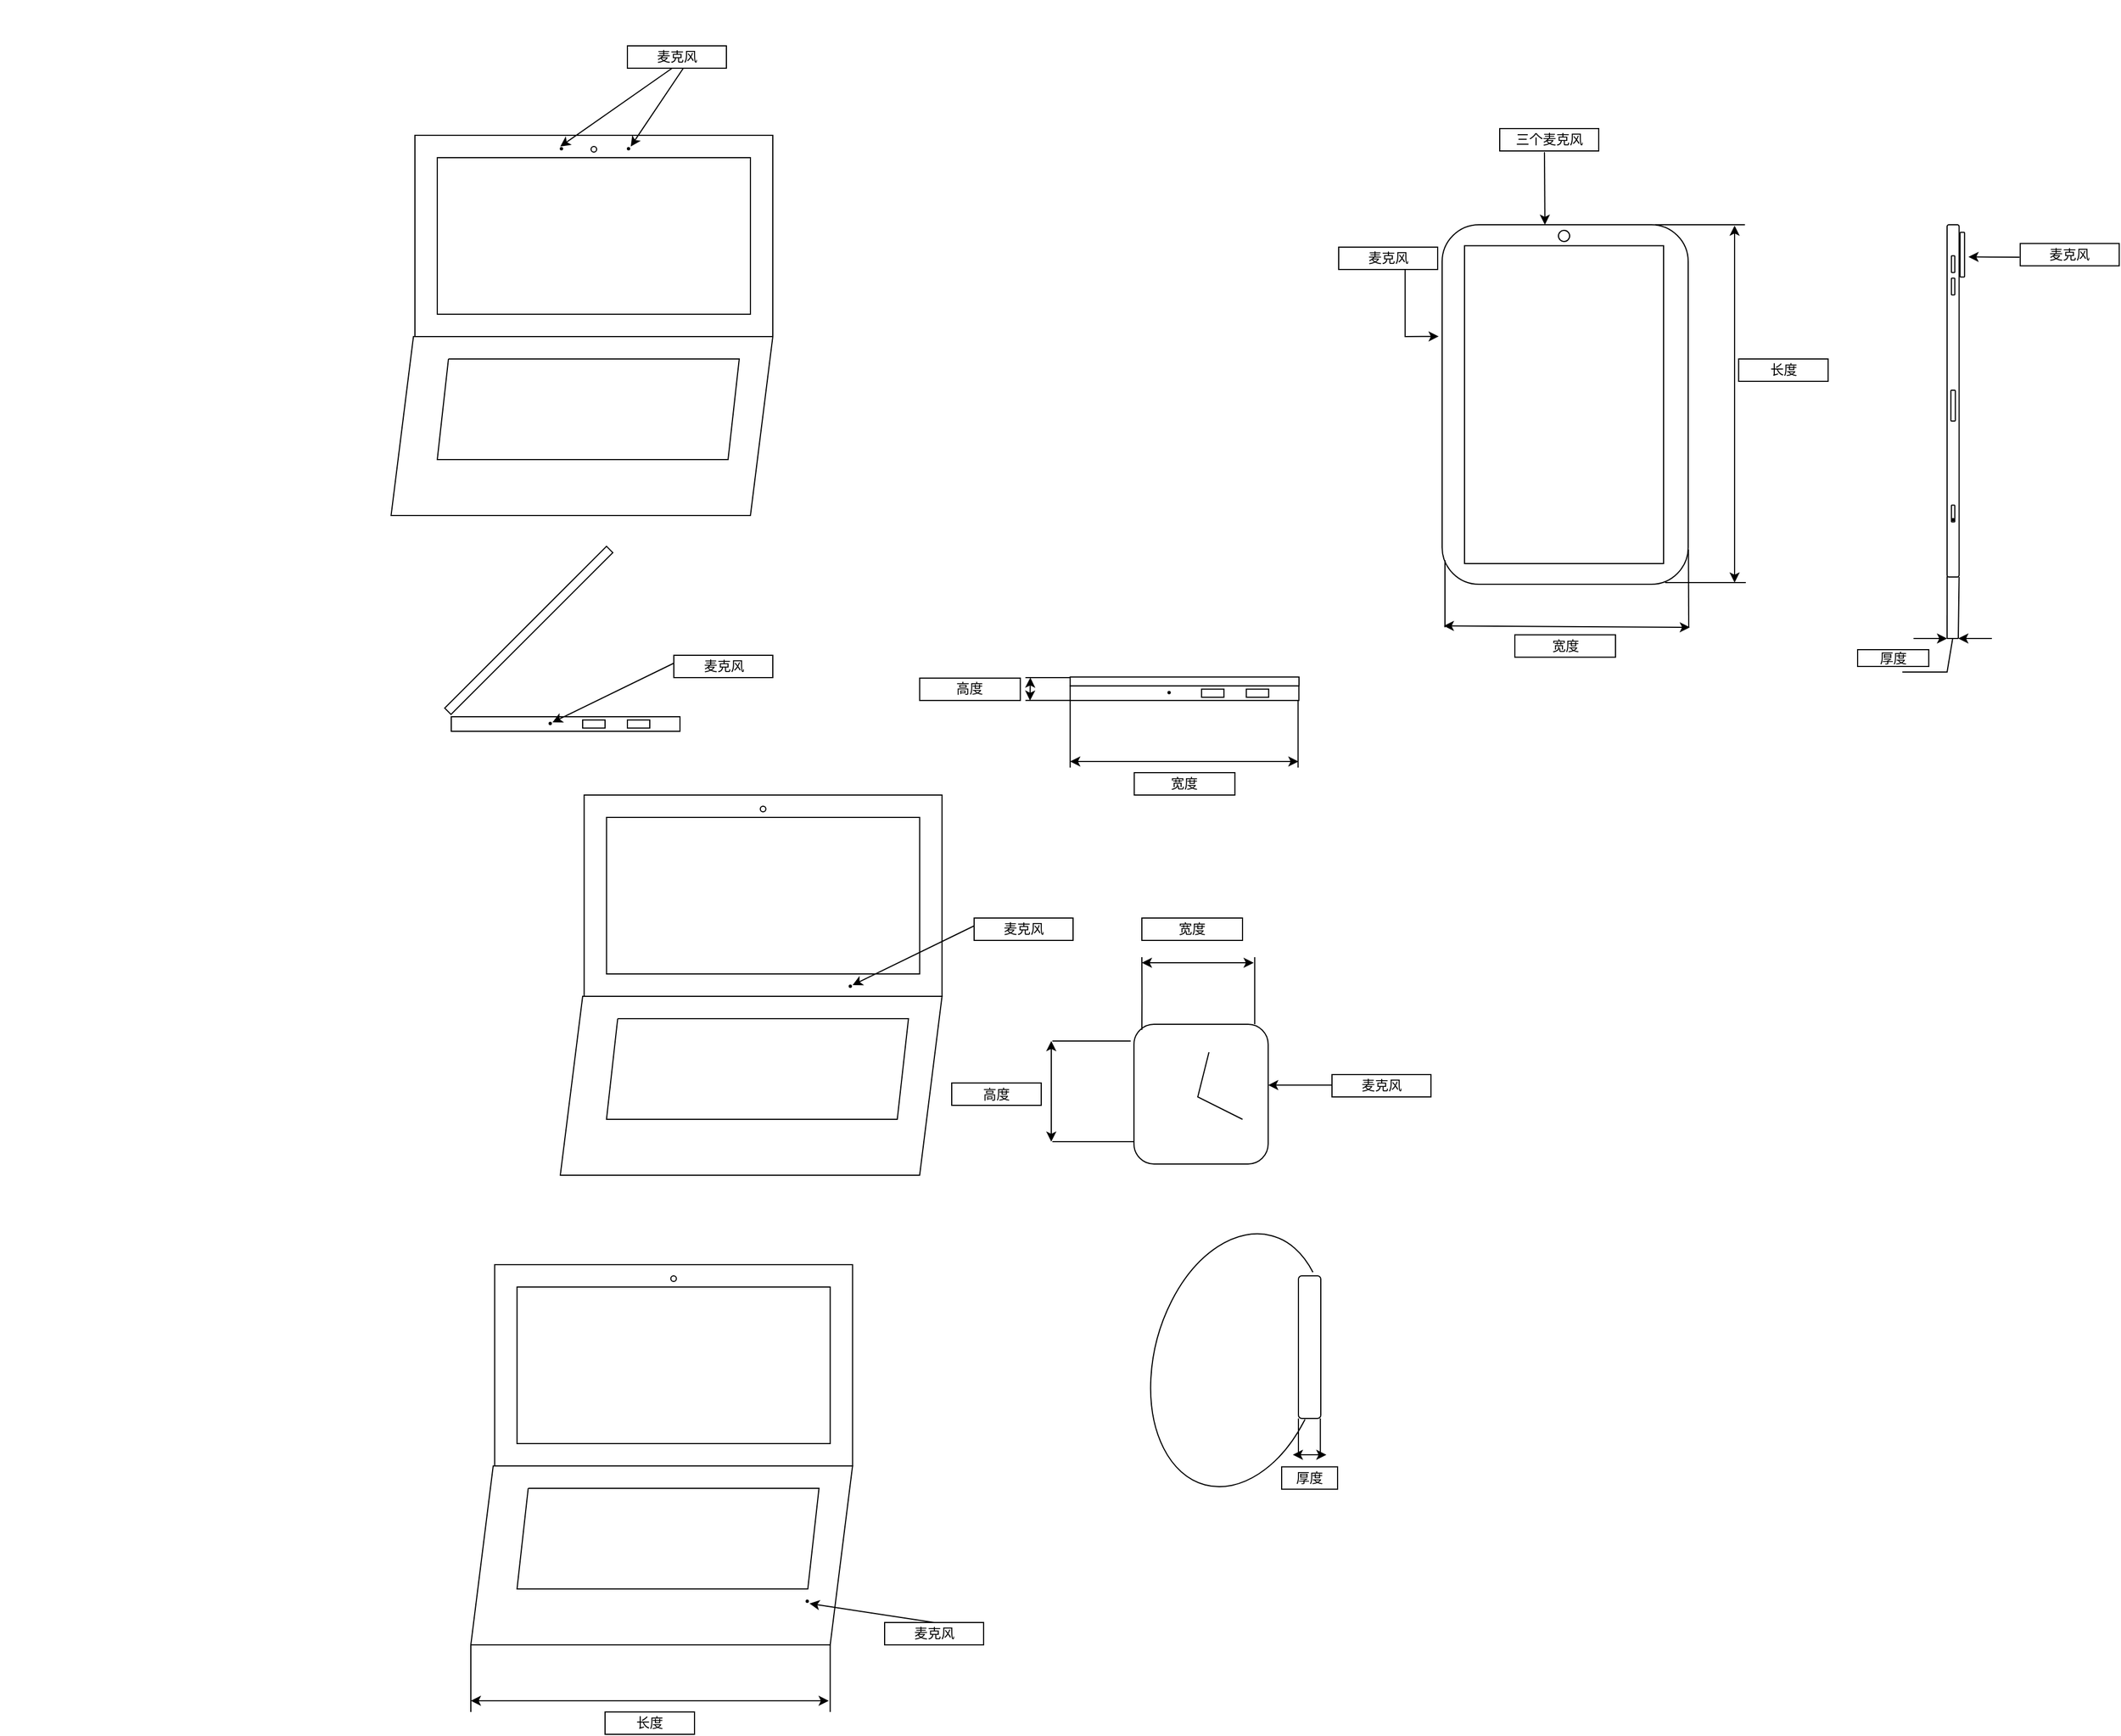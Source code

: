 <mxfile version="21.8.2" type="github">
  <diagram name="第 1 页" id="vi5O4z4F0Ay6VvC3fiWP">
    <mxGraphModel dx="330" dy="176" grid="1" gridSize="10" guides="1" tooltips="1" connect="1" arrows="1" fold="1" page="1" pageScale="1" pageWidth="827" pageHeight="1169" math="0" shadow="0">
      <root>
        <mxCell id="0" />
        <mxCell id="1" parent="0" />
        <mxCell id="HQJH7odR56O9DyhHU2Db-8" value="" style="rounded=0;whiteSpace=wrap;html=1;strokeWidth=1;" parent="1" vertex="1">
          <mxGeometry x="370" y="120" width="320" height="180" as="geometry" />
        </mxCell>
        <mxCell id="HQJH7odR56O9DyhHU2Db-9" value="" style="rounded=0;whiteSpace=wrap;html=1;strokeWidth=1;" parent="1" vertex="1">
          <mxGeometry x="390" y="140" width="280" height="140" as="geometry" />
        </mxCell>
        <mxCell id="HQJH7odR56O9DyhHU2Db-14" value="" style="ellipse;whiteSpace=wrap;html=1;aspect=fixed;" parent="1" vertex="1">
          <mxGeometry x="527.5" y="130" width="5" height="5" as="geometry" />
        </mxCell>
        <mxCell id="HQJH7odR56O9DyhHU2Db-18" value="" style="shape=parallelogram;perimeter=parallelogramPerimeter;whiteSpace=wrap;html=1;fixedSize=1;rotation=0;" parent="1" vertex="1">
          <mxGeometry x="348.69" y="300" width="341.31" height="160" as="geometry" />
        </mxCell>
        <mxCell id="HQJH7odR56O9DyhHU2Db-23" value="" style="endArrow=none;html=1;rounded=0;" parent="1" edge="1">
          <mxGeometry width="50" height="50" relative="1" as="geometry">
            <mxPoint x="400" y="320" as="sourcePoint" />
            <mxPoint x="400" y="320" as="targetPoint" />
            <Array as="points">
              <mxPoint x="390" y="410" />
              <mxPoint x="650" y="410" />
              <mxPoint x="660" y="320" />
            </Array>
          </mxGeometry>
        </mxCell>
        <mxCell id="HQJH7odR56O9DyhHU2Db-27" value="" style="endArrow=classic;html=1;rounded=0;" parent="1" edge="1">
          <mxGeometry width="50" height="50" relative="1" as="geometry">
            <mxPoint x="610" y="60" as="sourcePoint" />
            <mxPoint x="563" y="130" as="targetPoint" />
            <Array as="points" />
          </mxGeometry>
        </mxCell>
        <mxCell id="HQJH7odR56O9DyhHU2Db-28" value="" style="ellipse;whiteSpace=wrap;html=1;aspect=fixed;" parent="1" vertex="1">
          <mxGeometry height="10" as="geometry" />
        </mxCell>
        <mxCell id="HQJH7odR56O9DyhHU2Db-32" value="" style="ellipse;whiteSpace=wrap;html=1;aspect=fixed;fillColor=#000000;" parent="1" vertex="1">
          <mxGeometry x="560" y="131" width="2" height="2" as="geometry" />
        </mxCell>
        <mxCell id="HQJH7odR56O9DyhHU2Db-33" value="" style="ellipse;whiteSpace=wrap;html=1;aspect=fixed;fillColor=#000000;" parent="1" vertex="1">
          <mxGeometry x="500" y="131" width="2" height="2" as="geometry" />
        </mxCell>
        <mxCell id="HQJH7odR56O9DyhHU2Db-36" value="" style="endArrow=classic;html=1;rounded=0;" parent="1" edge="1">
          <mxGeometry width="50" height="50" relative="1" as="geometry">
            <mxPoint x="600" y="60" as="sourcePoint" />
            <mxPoint x="500" y="130" as="targetPoint" />
            <Array as="points" />
          </mxGeometry>
        </mxCell>
        <mxCell id="HQJH7odR56O9DyhHU2Db-37" value="麦克风" style="rounded=0;whiteSpace=wrap;html=1;" parent="1" vertex="1">
          <mxGeometry x="560" y="40" width="88.5" height="20" as="geometry" />
        </mxCell>
        <mxCell id="HQJH7odR56O9DyhHU2Db-58" value="" style="rounded=0;whiteSpace=wrap;html=1;strokeWidth=1;" parent="1" vertex="1">
          <mxGeometry x="441.31" y="1130" width="320" height="180" as="geometry" />
        </mxCell>
        <mxCell id="HQJH7odR56O9DyhHU2Db-59" value="" style="rounded=0;whiteSpace=wrap;html=1;strokeWidth=1;" parent="1" vertex="1">
          <mxGeometry x="461.31" y="1150" width="280" height="140" as="geometry" />
        </mxCell>
        <mxCell id="HQJH7odR56O9DyhHU2Db-60" value="" style="ellipse;whiteSpace=wrap;html=1;aspect=fixed;" parent="1" vertex="1">
          <mxGeometry x="598.81" y="1140" width="5" height="5" as="geometry" />
        </mxCell>
        <mxCell id="HQJH7odR56O9DyhHU2Db-61" value="" style="shape=parallelogram;perimeter=parallelogramPerimeter;whiteSpace=wrap;html=1;fixedSize=1;rotation=0;" parent="1" vertex="1">
          <mxGeometry x="420" y="1310" width="341.31" height="160" as="geometry" />
        </mxCell>
        <mxCell id="HQJH7odR56O9DyhHU2Db-62" value="" style="endArrow=none;html=1;rounded=0;" parent="1" edge="1">
          <mxGeometry width="50" height="50" relative="1" as="geometry">
            <mxPoint x="471.31" y="1330" as="sourcePoint" />
            <mxPoint x="471.31" y="1330" as="targetPoint" />
            <Array as="points">
              <mxPoint x="461.31" y="1420" />
              <mxPoint x="721.31" y="1420" />
              <mxPoint x="731.31" y="1330" />
            </Array>
          </mxGeometry>
        </mxCell>
        <mxCell id="HQJH7odR56O9DyhHU2Db-66" value="" style="endArrow=classic;html=1;rounded=0;exitX=0.5;exitY=0;exitDx=0;exitDy=0;" parent="1" edge="1" source="HQJH7odR56O9DyhHU2Db-67">
          <mxGeometry width="50" height="50" relative="1" as="geometry">
            <mxPoint x="780" y="1480" as="sourcePoint" />
            <mxPoint x="722.81" y="1433" as="targetPoint" />
            <Array as="points" />
          </mxGeometry>
        </mxCell>
        <mxCell id="HQJH7odR56O9DyhHU2Db-67" value="麦克风" style="rounded=0;whiteSpace=wrap;html=1;" parent="1" vertex="1">
          <mxGeometry x="790" y="1450" width="88.5" height="20" as="geometry" />
        </mxCell>
        <mxCell id="HQJH7odR56O9DyhHU2Db-68" value="" style="ellipse;whiteSpace=wrap;html=1;aspect=fixed;fillColor=#000000;" parent="1" vertex="1">
          <mxGeometry x="719.81" y="1430" width="2" height="2" as="geometry" />
        </mxCell>
        <mxCell id="HQJH7odR56O9DyhHU2Db-77" value="" style="rounded=0;whiteSpace=wrap;html=1;strokeWidth=1;" parent="1" vertex="1">
          <mxGeometry x="521.31" y="710" width="320" height="180" as="geometry" />
        </mxCell>
        <mxCell id="HQJH7odR56O9DyhHU2Db-78" value="" style="rounded=0;whiteSpace=wrap;html=1;strokeWidth=1;" parent="1" vertex="1">
          <mxGeometry x="541.31" y="730" width="280" height="140" as="geometry" />
        </mxCell>
        <mxCell id="HQJH7odR56O9DyhHU2Db-79" value="" style="ellipse;whiteSpace=wrap;html=1;aspect=fixed;" parent="1" vertex="1">
          <mxGeometry x="678.81" y="720" width="5" height="5" as="geometry" />
        </mxCell>
        <mxCell id="HQJH7odR56O9DyhHU2Db-80" value="" style="shape=parallelogram;perimeter=parallelogramPerimeter;whiteSpace=wrap;html=1;fixedSize=1;rotation=0;" parent="1" vertex="1">
          <mxGeometry x="500" y="890" width="341.31" height="160" as="geometry" />
        </mxCell>
        <mxCell id="HQJH7odR56O9DyhHU2Db-81" value="" style="endArrow=none;html=1;rounded=0;" parent="1" edge="1">
          <mxGeometry width="50" height="50" relative="1" as="geometry">
            <mxPoint x="551.31" y="910" as="sourcePoint" />
            <mxPoint x="551.31" y="910" as="targetPoint" />
            <Array as="points">
              <mxPoint x="541.31" y="1000" />
              <mxPoint x="801.31" y="1000" />
              <mxPoint x="811.31" y="910" />
            </Array>
          </mxGeometry>
        </mxCell>
        <mxCell id="HQJH7odR56O9DyhHU2Db-82" value="" style="endArrow=classic;html=1;rounded=0;" parent="1" edge="1">
          <mxGeometry width="50" height="50" relative="1" as="geometry">
            <mxPoint x="870" y="827" as="sourcePoint" />
            <mxPoint x="761.31" y="880" as="targetPoint" />
            <Array as="points" />
          </mxGeometry>
        </mxCell>
        <mxCell id="HQJH7odR56O9DyhHU2Db-83" value="麦克风" style="rounded=0;whiteSpace=wrap;html=1;" parent="1" vertex="1">
          <mxGeometry x="870" y="820" width="88.5" height="20" as="geometry" />
        </mxCell>
        <mxCell id="HQJH7odR56O9DyhHU2Db-84" value="" style="ellipse;whiteSpace=wrap;html=1;aspect=fixed;fillColor=#000000;" parent="1" vertex="1">
          <mxGeometry x="758.31" y="880" width="2" height="2" as="geometry" />
        </mxCell>
        <mxCell id="HQJH7odR56O9DyhHU2Db-90" value="" style="rounded=0;whiteSpace=wrap;html=1;rotation=-45;" parent="1" vertex="1">
          <mxGeometry x="369.48" y="558.75" width="204.62" height="7.98" as="geometry" />
        </mxCell>
        <mxCell id="HQJH7odR56O9DyhHU2Db-91" value="" style="rounded=0;whiteSpace=wrap;html=1;" parent="1" vertex="1">
          <mxGeometry x="402.5" y="640" width="204.5" height="13" as="geometry" />
        </mxCell>
        <mxCell id="HQJH7odR56O9DyhHU2Db-92" value="" style="ellipse;whiteSpace=wrap;html=1;aspect=fixed;gradientColor=none;fillColor=#000000;" parent="1" vertex="1">
          <mxGeometry x="490" y="645" width="2" height="2" as="geometry" />
        </mxCell>
        <mxCell id="HQJH7odR56O9DyhHU2Db-93" value="" style="rounded=0;whiteSpace=wrap;html=1;" parent="1" vertex="1">
          <mxGeometry x="520" y="642.87" width="20" height="7.26" as="geometry" />
        </mxCell>
        <mxCell id="HQJH7odR56O9DyhHU2Db-98" value="" style="rounded=0;whiteSpace=wrap;html=1;" parent="1" vertex="1">
          <mxGeometry x="560" y="642.87" width="20" height="7.26" as="geometry" />
        </mxCell>
        <mxCell id="HQJH7odR56O9DyhHU2Db-100" value="" style="endArrow=classic;html=1;rounded=0;" parent="1" edge="1">
          <mxGeometry width="50" height="50" relative="1" as="geometry">
            <mxPoint x="601.69" y="592" as="sourcePoint" />
            <mxPoint x="493.0" y="645" as="targetPoint" />
            <Array as="points" />
          </mxGeometry>
        </mxCell>
        <mxCell id="HQJH7odR56O9DyhHU2Db-101" value="麦克风" style="rounded=0;whiteSpace=wrap;html=1;" parent="1" vertex="1">
          <mxGeometry x="601.5" y="585" width="88.5" height="20" as="geometry" />
        </mxCell>
        <mxCell id="HQJH7odR56O9DyhHU2Db-107" value="" style="endArrow=classic;html=1;rounded=0;entryX=-0.005;entryY=0.343;entryDx=0;entryDy=0;entryPerimeter=0;" parent="1" edge="1">
          <mxGeometry width="50" height="50" relative="1" as="geometry">
            <mxPoint x="1255.38" y="240" as="sourcePoint" />
            <mxPoint x="1285.412" y="299.842" as="targetPoint" />
            <Array as="points">
              <mxPoint x="1255.38" y="300" />
            </Array>
          </mxGeometry>
        </mxCell>
        <mxCell id="HQJH7odR56O9DyhHU2Db-110" value="三个麦克风" style="rounded=0;whiteSpace=wrap;html=1;" parent="1" vertex="1">
          <mxGeometry x="1340" y="114" width="88.5" height="20" as="geometry" />
        </mxCell>
        <mxCell id="HQJH7odR56O9DyhHU2Db-114" value="麦克风" style="rounded=0;whiteSpace=wrap;html=1;" parent="1" vertex="1">
          <mxGeometry x="1196" y="220" width="88.5" height="20" as="geometry" />
        </mxCell>
        <mxCell id="HQJH7odR56O9DyhHU2Db-115" value="" style="rounded=1;whiteSpace=wrap;html=1;" parent="1" vertex="1">
          <mxGeometry x="1012.93" y="915" width="120" height="125" as="geometry" />
        </mxCell>
        <mxCell id="HQJH7odR56O9DyhHU2Db-117" value="" style="endArrow=none;html=1;rounded=0;" parent="1" edge="1">
          <mxGeometry width="50" height="50" relative="1" as="geometry">
            <mxPoint x="1110" y="1000" as="sourcePoint" />
            <mxPoint x="1080" y="940" as="targetPoint" />
            <Array as="points">
              <mxPoint x="1070" y="980" />
            </Array>
          </mxGeometry>
        </mxCell>
        <mxCell id="HQJH7odR56O9DyhHU2Db-119" value="" style="endArrow=classic;html=1;rounded=0;" parent="1" edge="1">
          <mxGeometry width="50" height="50" relative="1" as="geometry">
            <mxPoint x="1192.93" y="969.41" as="sourcePoint" />
            <mxPoint x="1132.93" y="969.41" as="targetPoint" />
          </mxGeometry>
        </mxCell>
        <mxCell id="HQJH7odR56O9DyhHU2Db-120" value="麦克风" style="rounded=0;whiteSpace=wrap;html=1;" parent="1" vertex="1">
          <mxGeometry x="1190" y="960" width="88.5" height="20" as="geometry" />
        </mxCell>
        <mxCell id="HQJH7odR56O9DyhHU2Db-125" value="" style="endArrow=none;html=1;rounded=0;" parent="1" edge="1">
          <mxGeometry width="50" height="50" relative="1" as="geometry">
            <mxPoint x="1120.88" y="915" as="sourcePoint" />
            <mxPoint x="1120.88" y="855" as="targetPoint" />
          </mxGeometry>
        </mxCell>
        <mxCell id="HQJH7odR56O9DyhHU2Db-126" value="" style="endArrow=none;html=1;rounded=0;exitX=0.059;exitY=0.04;exitDx=0;exitDy=0;exitPerimeter=0;" parent="1" source="HQJH7odR56O9DyhHU2Db-115" edge="1">
          <mxGeometry width="50" height="50" relative="1" as="geometry">
            <mxPoint x="1020.0" y="915" as="sourcePoint" />
            <mxPoint x="1020.0" y="855" as="targetPoint" />
            <Array as="points">
              <mxPoint x="1020.12" y="890" />
            </Array>
          </mxGeometry>
        </mxCell>
        <mxCell id="HQJH7odR56O9DyhHU2Db-128" value="宽度" style="rounded=0;whiteSpace=wrap;html=1;" parent="1" vertex="1">
          <mxGeometry x="1020.0" y="820" width="90" height="20" as="geometry" />
        </mxCell>
        <mxCell id="HQJH7odR56O9DyhHU2Db-129" value="" style="endArrow=classic;startArrow=classic;html=1;rounded=0;" parent="1" edge="1">
          <mxGeometry width="50" height="50" relative="1" as="geometry">
            <mxPoint x="1020" y="860" as="sourcePoint" />
            <mxPoint x="1120" y="860" as="targetPoint" />
          </mxGeometry>
        </mxCell>
        <mxCell id="HQJH7odR56O9DyhHU2Db-130" value="" style="endArrow=none;html=1;rounded=0;" parent="1" edge="1">
          <mxGeometry width="50" height="50" relative="1" as="geometry">
            <mxPoint x="940" y="930" as="sourcePoint" />
            <mxPoint x="1010" y="930" as="targetPoint" />
          </mxGeometry>
        </mxCell>
        <mxCell id="HQJH7odR56O9DyhHU2Db-131" value="" style="endArrow=none;html=1;rounded=0;" parent="1" edge="1">
          <mxGeometry width="50" height="50" relative="1" as="geometry">
            <mxPoint x="940" y="1020" as="sourcePoint" />
            <mxPoint x="1012.93" y="1020" as="targetPoint" />
          </mxGeometry>
        </mxCell>
        <mxCell id="HQJH7odR56O9DyhHU2Db-132" value="" style="endArrow=classic;startArrow=classic;html=1;rounded=0;" parent="1" edge="1">
          <mxGeometry width="50" height="50" relative="1" as="geometry">
            <mxPoint x="939" y="1020" as="sourcePoint" />
            <mxPoint x="939" y="930" as="targetPoint" />
          </mxGeometry>
        </mxCell>
        <mxCell id="HQJH7odR56O9DyhHU2Db-133" value="高度" style="rounded=0;whiteSpace=wrap;html=1;" parent="1" vertex="1">
          <mxGeometry x="850" y="967.5" width="80" height="20" as="geometry" />
        </mxCell>
        <mxCell id="HQJH7odR56O9DyhHU2Db-134" value="" style="rounded=1;whiteSpace=wrap;html=1;" parent="1" vertex="1">
          <mxGeometry x="1160" y="1140" width="20" height="127.5" as="geometry" />
        </mxCell>
        <mxCell id="HQJH7odR56O9DyhHU2Db-135" value="" style="verticalLabelPosition=bottom;verticalAlign=top;html=1;shape=mxgraph.basic.arc;startAngle=0.3;endAngle=0.1;rotation=15;" parent="1" vertex="1">
          <mxGeometry x="1031.21" y="1100.16" width="150" height="230.63" as="geometry" />
        </mxCell>
        <mxCell id="HQJH7odR56O9DyhHU2Db-136" value="" style="endArrow=none;html=1;rounded=0;" parent="1" edge="1">
          <mxGeometry width="50" height="50" relative="1" as="geometry">
            <mxPoint x="1160" y="1300" as="sourcePoint" />
            <mxPoint x="1160" y="1267.5" as="targetPoint" />
          </mxGeometry>
        </mxCell>
        <mxCell id="HQJH7odR56O9DyhHU2Db-138" value="" style="endArrow=none;html=1;rounded=0;" parent="1" edge="1">
          <mxGeometry width="50" height="50" relative="1" as="geometry">
            <mxPoint x="1179.6" y="1300" as="sourcePoint" />
            <mxPoint x="1179.6" y="1267.5" as="targetPoint" />
          </mxGeometry>
        </mxCell>
        <mxCell id="HQJH7odR56O9DyhHU2Db-139" value="" style="endArrow=classic;startArrow=classic;html=1;rounded=0;" parent="1" edge="1">
          <mxGeometry width="50" height="50" relative="1" as="geometry">
            <mxPoint x="1155" y="1300" as="sourcePoint" />
            <mxPoint x="1185" y="1300" as="targetPoint" />
          </mxGeometry>
        </mxCell>
        <mxCell id="HQJH7odR56O9DyhHU2Db-140" value="厚度" style="rounded=0;whiteSpace=wrap;html=1;" parent="1" vertex="1">
          <mxGeometry x="1145" y="1310.79" width="50" height="20" as="geometry" />
        </mxCell>
        <mxCell id="lpM_6XrUlt4nOv4jrjnX-1" value="" style="rounded=1;whiteSpace=wrap;html=1;rotation=90;" vertex="1" parent="1">
          <mxGeometry x="1237.75" y="250.75" width="321.5" height="220" as="geometry" />
        </mxCell>
        <mxCell id="lpM_6XrUlt4nOv4jrjnX-2" value="" style="rounded=0;whiteSpace=wrap;html=1;rotation=90;" vertex="1" parent="1">
          <mxGeometry x="1255.38" y="271.88" width="284.25" height="178" as="geometry" />
        </mxCell>
        <mxCell id="lpM_6XrUlt4nOv4jrjnX-3" value="" style="ellipse;whiteSpace=wrap;html=1;aspect=fixed;" vertex="1" parent="1">
          <mxGeometry x="1392.51" y="205" width="10" height="10" as="geometry" />
        </mxCell>
        <mxCell id="lpM_6XrUlt4nOv4jrjnX-4" value="" style="endArrow=classic;html=1;rounded=0;" edge="1" parent="1">
          <mxGeometry width="50" height="50" relative="1" as="geometry">
            <mxPoint x="1380" y="135" as="sourcePoint" />
            <mxPoint x="1380.38" y="200" as="targetPoint" />
          </mxGeometry>
        </mxCell>
        <mxCell id="lpM_6XrUlt4nOv4jrjnX-26" value="" style="rounded=0;whiteSpace=wrap;html=1;rotation=0;" vertex="1" parent="1">
          <mxGeometry x="955.875" y="604.445" width="204.62" height="7.98" as="geometry" />
        </mxCell>
        <mxCell id="lpM_6XrUlt4nOv4jrjnX-27" value="" style="rounded=0;whiteSpace=wrap;html=1;" vertex="1" parent="1">
          <mxGeometry x="955.875" y="612.425" width="204.5" height="13" as="geometry" />
        </mxCell>
        <mxCell id="lpM_6XrUlt4nOv4jrjnX-28" value="" style="ellipse;whiteSpace=wrap;html=1;aspect=fixed;gradientColor=none;fillColor=#000000;" vertex="1" parent="1">
          <mxGeometry x="1043.375" y="617.425" width="2" height="2" as="geometry" />
        </mxCell>
        <mxCell id="lpM_6XrUlt4nOv4jrjnX-29" value="" style="rounded=0;whiteSpace=wrap;html=1;" vertex="1" parent="1">
          <mxGeometry x="1073.375" y="615.295" width="20" height="7.26" as="geometry" />
        </mxCell>
        <mxCell id="lpM_6XrUlt4nOv4jrjnX-30" value="" style="rounded=0;whiteSpace=wrap;html=1;" vertex="1" parent="1">
          <mxGeometry x="1113.375" y="615.295" width="20" height="7.26" as="geometry" />
        </mxCell>
        <mxCell id="lpM_6XrUlt4nOv4jrjnX-33" value="" style="endArrow=none;html=1;rounded=0;" edge="1" parent="1">
          <mxGeometry width="50" height="50" relative="1" as="geometry">
            <mxPoint x="955.88" y="625.43" as="sourcePoint" />
            <mxPoint x="955.88" y="685.43" as="targetPoint" />
          </mxGeometry>
        </mxCell>
        <mxCell id="lpM_6XrUlt4nOv4jrjnX-34" value="" style="endArrow=none;html=1;rounded=0;" edge="1" parent="1">
          <mxGeometry width="50" height="50" relative="1" as="geometry">
            <mxPoint x="1159.69" y="625.43" as="sourcePoint" />
            <mxPoint x="1159.69" y="685.43" as="targetPoint" />
          </mxGeometry>
        </mxCell>
        <mxCell id="lpM_6XrUlt4nOv4jrjnX-35" value="" style="endArrow=classic;startArrow=classic;html=1;rounded=0;" edge="1" parent="1">
          <mxGeometry width="50" height="50" relative="1" as="geometry">
            <mxPoint x="955.88" y="680" as="sourcePoint" />
            <mxPoint x="1160" y="680" as="targetPoint" />
          </mxGeometry>
        </mxCell>
        <mxCell id="lpM_6XrUlt4nOv4jrjnX-36" value="宽度" style="rounded=0;whiteSpace=wrap;html=1;" vertex="1" parent="1">
          <mxGeometry x="1013.19" y="690" width="90" height="20" as="geometry" />
        </mxCell>
        <mxCell id="lpM_6XrUlt4nOv4jrjnX-37" value="" style="endArrow=none;html=1;rounded=0;" edge="1" parent="1">
          <mxGeometry width="50" height="50" relative="1" as="geometry">
            <mxPoint x="915.88" y="605" as="sourcePoint" />
            <mxPoint x="955.88" y="605" as="targetPoint" />
          </mxGeometry>
        </mxCell>
        <mxCell id="lpM_6XrUlt4nOv4jrjnX-38" value="" style="endArrow=none;html=1;rounded=0;" edge="1" parent="1">
          <mxGeometry width="50" height="50" relative="1" as="geometry">
            <mxPoint x="915.88" y="625.43" as="sourcePoint" />
            <mxPoint x="955.88" y="625.43" as="targetPoint" />
          </mxGeometry>
        </mxCell>
        <mxCell id="lpM_6XrUlt4nOv4jrjnX-39" value="" style="endArrow=classic;startArrow=classic;html=1;rounded=0;" edge="1" parent="1">
          <mxGeometry width="50" height="50" relative="1" as="geometry">
            <mxPoint x="920" y="625.55" as="sourcePoint" />
            <mxPoint x="920.3" y="605" as="targetPoint" />
          </mxGeometry>
        </mxCell>
        <mxCell id="lpM_6XrUlt4nOv4jrjnX-40" value="高度" style="rounded=0;whiteSpace=wrap;html=1;rotation=0;" vertex="1" parent="1">
          <mxGeometry x="821.31" y="605.43" width="90" height="20" as="geometry" />
        </mxCell>
        <mxCell id="lpM_6XrUlt4nOv4jrjnX-41" value="" style="endArrow=none;html=1;rounded=0;" edge="1" parent="1">
          <mxGeometry width="50" height="50" relative="1" as="geometry">
            <mxPoint x="420" y="1530" as="sourcePoint" />
            <mxPoint x="420" y="1470" as="targetPoint" />
          </mxGeometry>
        </mxCell>
        <mxCell id="lpM_6XrUlt4nOv4jrjnX-44" value="" style="endArrow=none;html=1;rounded=0;" edge="1" parent="1">
          <mxGeometry width="50" height="50" relative="1" as="geometry">
            <mxPoint x="741.31" y="1530" as="sourcePoint" />
            <mxPoint x="741.31" y="1470" as="targetPoint" />
          </mxGeometry>
        </mxCell>
        <mxCell id="lpM_6XrUlt4nOv4jrjnX-45" value="" style="endArrow=classic;startArrow=classic;html=1;rounded=0;" edge="1" parent="1">
          <mxGeometry width="50" height="50" relative="1" as="geometry">
            <mxPoint x="420" y="1520" as="sourcePoint" />
            <mxPoint x="740" y="1520" as="targetPoint" />
          </mxGeometry>
        </mxCell>
        <mxCell id="lpM_6XrUlt4nOv4jrjnX-46" value="长度" style="rounded=0;whiteSpace=wrap;html=1;" vertex="1" parent="1">
          <mxGeometry x="540" y="1530" width="80" height="20" as="geometry" />
        </mxCell>
        <mxCell id="lpM_6XrUlt4nOv4jrjnX-49" value="" style="endArrow=none;html=1;rounded=0;entryX=0.903;entryY=-0.001;entryDx=0;entryDy=0;entryPerimeter=0;" edge="1" parent="1" target="lpM_6XrUlt4nOv4jrjnX-1">
          <mxGeometry width="50" height="50" relative="1" as="geometry">
            <mxPoint x="1509" y="560" as="sourcePoint" />
            <mxPoint x="1510" y="490" as="targetPoint" />
          </mxGeometry>
        </mxCell>
        <mxCell id="lpM_6XrUlt4nOv4jrjnX-51" value="" style="endArrow=none;html=1;rounded=0;" edge="1" parent="1">
          <mxGeometry width="50" height="50" relative="1" as="geometry">
            <mxPoint x="1291" y="560" as="sourcePoint" />
            <mxPoint x="1291" y="500" as="targetPoint" />
          </mxGeometry>
        </mxCell>
        <mxCell id="lpM_6XrUlt4nOv4jrjnX-52" value="" style="endArrow=classic;startArrow=classic;html=1;rounded=0;" edge="1" parent="1">
          <mxGeometry width="50" height="50" relative="1" as="geometry">
            <mxPoint x="1290" y="558.75" as="sourcePoint" />
            <mxPoint x="1510" y="560" as="targetPoint" />
          </mxGeometry>
        </mxCell>
        <mxCell id="lpM_6XrUlt4nOv4jrjnX-54" value="宽度" style="rounded=0;whiteSpace=wrap;html=1;" vertex="1" parent="1">
          <mxGeometry x="1353.5" y="566.73" width="90" height="20" as="geometry" />
        </mxCell>
        <mxCell id="lpM_6XrUlt4nOv4jrjnX-73" value="" style="endArrow=none;html=1;rounded=0;" edge="1" parent="1">
          <mxGeometry width="50" height="50" relative="1" as="geometry">
            <mxPoint x="1478.88" y="200" as="sourcePoint" />
            <mxPoint x="1559.25" y="200" as="targetPoint" />
          </mxGeometry>
        </mxCell>
        <mxCell id="lpM_6XrUlt4nOv4jrjnX-74" value="" style="endArrow=none;html=1;rounded=0;" edge="1" parent="1">
          <mxGeometry width="50" height="50" relative="1" as="geometry">
            <mxPoint x="1487.87" y="520" as="sourcePoint" />
            <mxPoint x="1560" y="520" as="targetPoint" />
          </mxGeometry>
        </mxCell>
        <mxCell id="lpM_6XrUlt4nOv4jrjnX-75" value="" style="endArrow=classic;startArrow=classic;html=1;rounded=0;" edge="1" parent="1">
          <mxGeometry width="50" height="50" relative="1" as="geometry">
            <mxPoint x="1550" y="520" as="sourcePoint" />
            <mxPoint x="1550" y="200.75" as="targetPoint" />
          </mxGeometry>
        </mxCell>
        <mxCell id="lpM_6XrUlt4nOv4jrjnX-77" value="长度" style="rounded=0;whiteSpace=wrap;html=1;" vertex="1" parent="1">
          <mxGeometry x="1553.62" y="320" width="80" height="20" as="geometry" />
        </mxCell>
        <mxCell id="lpM_6XrUlt4nOv4jrjnX-87" value="麦克风" style="rounded=0;whiteSpace=wrap;html=1;" vertex="1" parent="1">
          <mxGeometry x="1805.375" y="216.745" width="88.5" height="20" as="geometry" />
        </mxCell>
        <mxCell id="lpM_6XrUlt4nOv4jrjnX-88" value="" style="endArrow=classic;html=1;rounded=0;exitX=-0.007;exitY=0.612;exitDx=0;exitDy=0;exitPerimeter=0;" edge="1" parent="1" source="lpM_6XrUlt4nOv4jrjnX-87">
          <mxGeometry width="50" height="50" relative="1" as="geometry">
            <mxPoint x="1809.125" y="228.745" as="sourcePoint" />
            <mxPoint x="1759.125" y="228.745" as="targetPoint" />
          </mxGeometry>
        </mxCell>
        <mxCell id="lpM_6XrUlt4nOv4jrjnX-89" value="" style="rounded=1;whiteSpace=wrap;html=1;rotation=90;" vertex="1" parent="1">
          <mxGeometry x="1587.875" y="352.125" width="315" height="10.75" as="geometry" />
        </mxCell>
        <mxCell id="lpM_6XrUlt4nOv4jrjnX-90" value="" style="rounded=1;whiteSpace=wrap;html=1;rotation=90;" vertex="1" parent="1">
          <mxGeometry x="1733.625" y="224.745" width="40" height="4" as="geometry" />
        </mxCell>
        <mxCell id="lpM_6XrUlt4nOv4jrjnX-91" value="" style="rounded=1;whiteSpace=wrap;html=1;rotation=90;" vertex="1" parent="1">
          <mxGeometry x="1737.875" y="233.745" width="15" height="3" as="geometry" />
        </mxCell>
        <mxCell id="lpM_6XrUlt4nOv4jrjnX-92" value="" style="rounded=1;whiteSpace=wrap;html=1;rotation=90;" vertex="1" parent="1">
          <mxGeometry x="1737.875" y="253.745" width="15" height="3" as="geometry" />
        </mxCell>
        <mxCell id="lpM_6XrUlt4nOv4jrjnX-93" value="" style="rounded=1;whiteSpace=wrap;html=1;rotation=90;" vertex="1" parent="1">
          <mxGeometry x="1731.625" y="359.745" width="27.5" height="4" as="geometry" />
        </mxCell>
        <mxCell id="lpM_6XrUlt4nOv4jrjnX-94" value="" style="rounded=1;whiteSpace=wrap;html=1;rotation=90;" vertex="1" parent="1">
          <mxGeometry x="1737.875" y="456.745" width="15" height="3" as="geometry" />
        </mxCell>
        <mxCell id="lpM_6XrUlt4nOv4jrjnX-95" value="" style="ellipse;whiteSpace=wrap;html=1;aspect=fixed;fillColor=#000000;" vertex="1" parent="1">
          <mxGeometry x="1744.375" y="462.745" width="2" height="2" as="geometry" />
        </mxCell>
        <mxCell id="lpM_6XrUlt4nOv4jrjnX-104" value="" style="endArrow=none;html=1;rounded=0;entryX=0.998;entryY=0.996;entryDx=0;entryDy=0;entryPerimeter=0;" edge="1" parent="1" target="lpM_6XrUlt4nOv4jrjnX-89">
          <mxGeometry width="50" height="50" relative="1" as="geometry">
            <mxPoint x="1740" y="570" as="sourcePoint" />
            <mxPoint x="1737.87" y="516.73" as="targetPoint" />
          </mxGeometry>
        </mxCell>
        <mxCell id="lpM_6XrUlt4nOv4jrjnX-105" value="" style="endArrow=none;html=1;rounded=0;entryX=1;entryY=0;entryDx=0;entryDy=0;" edge="1" parent="1" target="lpM_6XrUlt4nOv4jrjnX-89">
          <mxGeometry width="50" height="50" relative="1" as="geometry">
            <mxPoint x="1750" y="570" as="sourcePoint" />
            <mxPoint x="1760" y="510.73" as="targetPoint" />
          </mxGeometry>
        </mxCell>
        <mxCell id="lpM_6XrUlt4nOv4jrjnX-106" value="" style="endArrow=classic;html=1;rounded=0;" edge="1" parent="1">
          <mxGeometry width="50" height="50" relative="1" as="geometry">
            <mxPoint x="1710" y="570" as="sourcePoint" />
            <mxPoint x="1740" y="570" as="targetPoint" />
          </mxGeometry>
        </mxCell>
        <mxCell id="lpM_6XrUlt4nOv4jrjnX-107" value="" style="endArrow=classic;html=1;rounded=0;" edge="1" parent="1">
          <mxGeometry width="50" height="50" relative="1" as="geometry">
            <mxPoint x="1780" y="570" as="sourcePoint" />
            <mxPoint x="1750" y="570" as="targetPoint" />
          </mxGeometry>
        </mxCell>
        <mxCell id="lpM_6XrUlt4nOv4jrjnX-108" value="" style="endArrow=none;html=1;rounded=0;" edge="1" parent="1">
          <mxGeometry width="50" height="50" relative="1" as="geometry">
            <mxPoint x="1740" y="570" as="sourcePoint" />
            <mxPoint x="1750" y="570" as="targetPoint" />
          </mxGeometry>
        </mxCell>
        <mxCell id="lpM_6XrUlt4nOv4jrjnX-109" value="" style="endArrow=none;html=1;rounded=0;" edge="1" parent="1">
          <mxGeometry width="50" height="50" relative="1" as="geometry">
            <mxPoint x="1700" y="600" as="sourcePoint" />
            <mxPoint x="1745" y="570" as="targetPoint" />
            <Array as="points">
              <mxPoint x="1740" y="600" />
            </Array>
          </mxGeometry>
        </mxCell>
        <mxCell id="lpM_6XrUlt4nOv4jrjnX-111" value="厚度" style="rounded=0;whiteSpace=wrap;html=1;" vertex="1" parent="1">
          <mxGeometry x="1660" y="580" width="63.62" height="15" as="geometry" />
        </mxCell>
      </root>
    </mxGraphModel>
  </diagram>
</mxfile>
